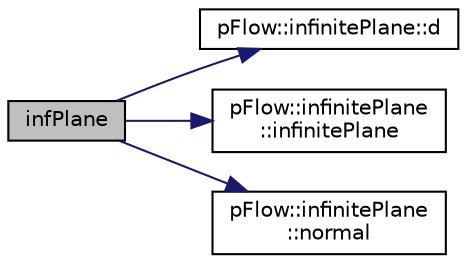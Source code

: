 digraph "infPlane"
{
 // LATEX_PDF_SIZE
  edge [fontname="Helvetica",fontsize="10",labelfontname="Helvetica",labelfontsize="10"];
  node [fontname="Helvetica",fontsize="10",shape=record];
  rankdir="LR";
  Node1 [label="infPlane",height=0.2,width=0.4,color="black", fillcolor="grey75", style="filled", fontcolor="black",tooltip=" "];
  Node1 -> Node2 [color="midnightblue",fontsize="10",style="solid",fontname="Helvetica"];
  Node2 [label="pFlow::infinitePlane::d",height=0.2,width=0.4,color="black", fillcolor="white", style="filled",URL="$classpFlow_1_1infinitePlane.html#a5c4162b5387df60be88aa9709090c5b0",tooltip=" "];
  Node1 -> Node3 [color="midnightblue",fontsize="10",style="solid",fontname="Helvetica"];
  Node3 [label="pFlow::infinitePlane\l::infinitePlane",height=0.2,width=0.4,color="black", fillcolor="white", style="filled",URL="$classpFlow_1_1infinitePlane.html#acd7fc90fd6b1eac954f286f7764829c9",tooltip="Default."];
  Node1 -> Node4 [color="midnightblue",fontsize="10",style="solid",fontname="Helvetica"];
  Node4 [label="pFlow::infinitePlane\l::normal",height=0.2,width=0.4,color="black", fillcolor="white", style="filled",URL="$classpFlow_1_1infinitePlane.html#af6a316b3df6a0d9a704387ae39007746",tooltip=" "];
}
